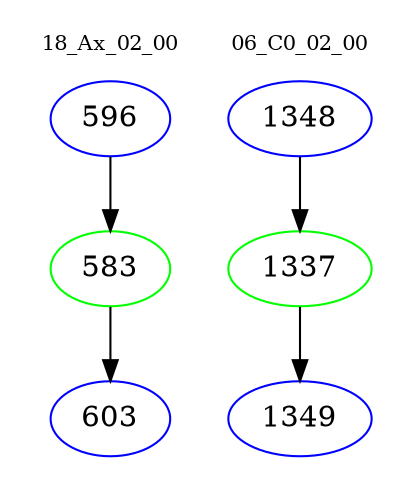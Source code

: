 digraph{
subgraph cluster_0 {
color = white
label = "18_Ax_02_00";
fontsize=10;
T0_596 [label="596", color="blue"]
T0_596 -> T0_583 [color="black"]
T0_583 [label="583", color="green"]
T0_583 -> T0_603 [color="black"]
T0_603 [label="603", color="blue"]
}
subgraph cluster_1 {
color = white
label = "06_C0_02_00";
fontsize=10;
T1_1348 [label="1348", color="blue"]
T1_1348 -> T1_1337 [color="black"]
T1_1337 [label="1337", color="green"]
T1_1337 -> T1_1349 [color="black"]
T1_1349 [label="1349", color="blue"]
}
}
